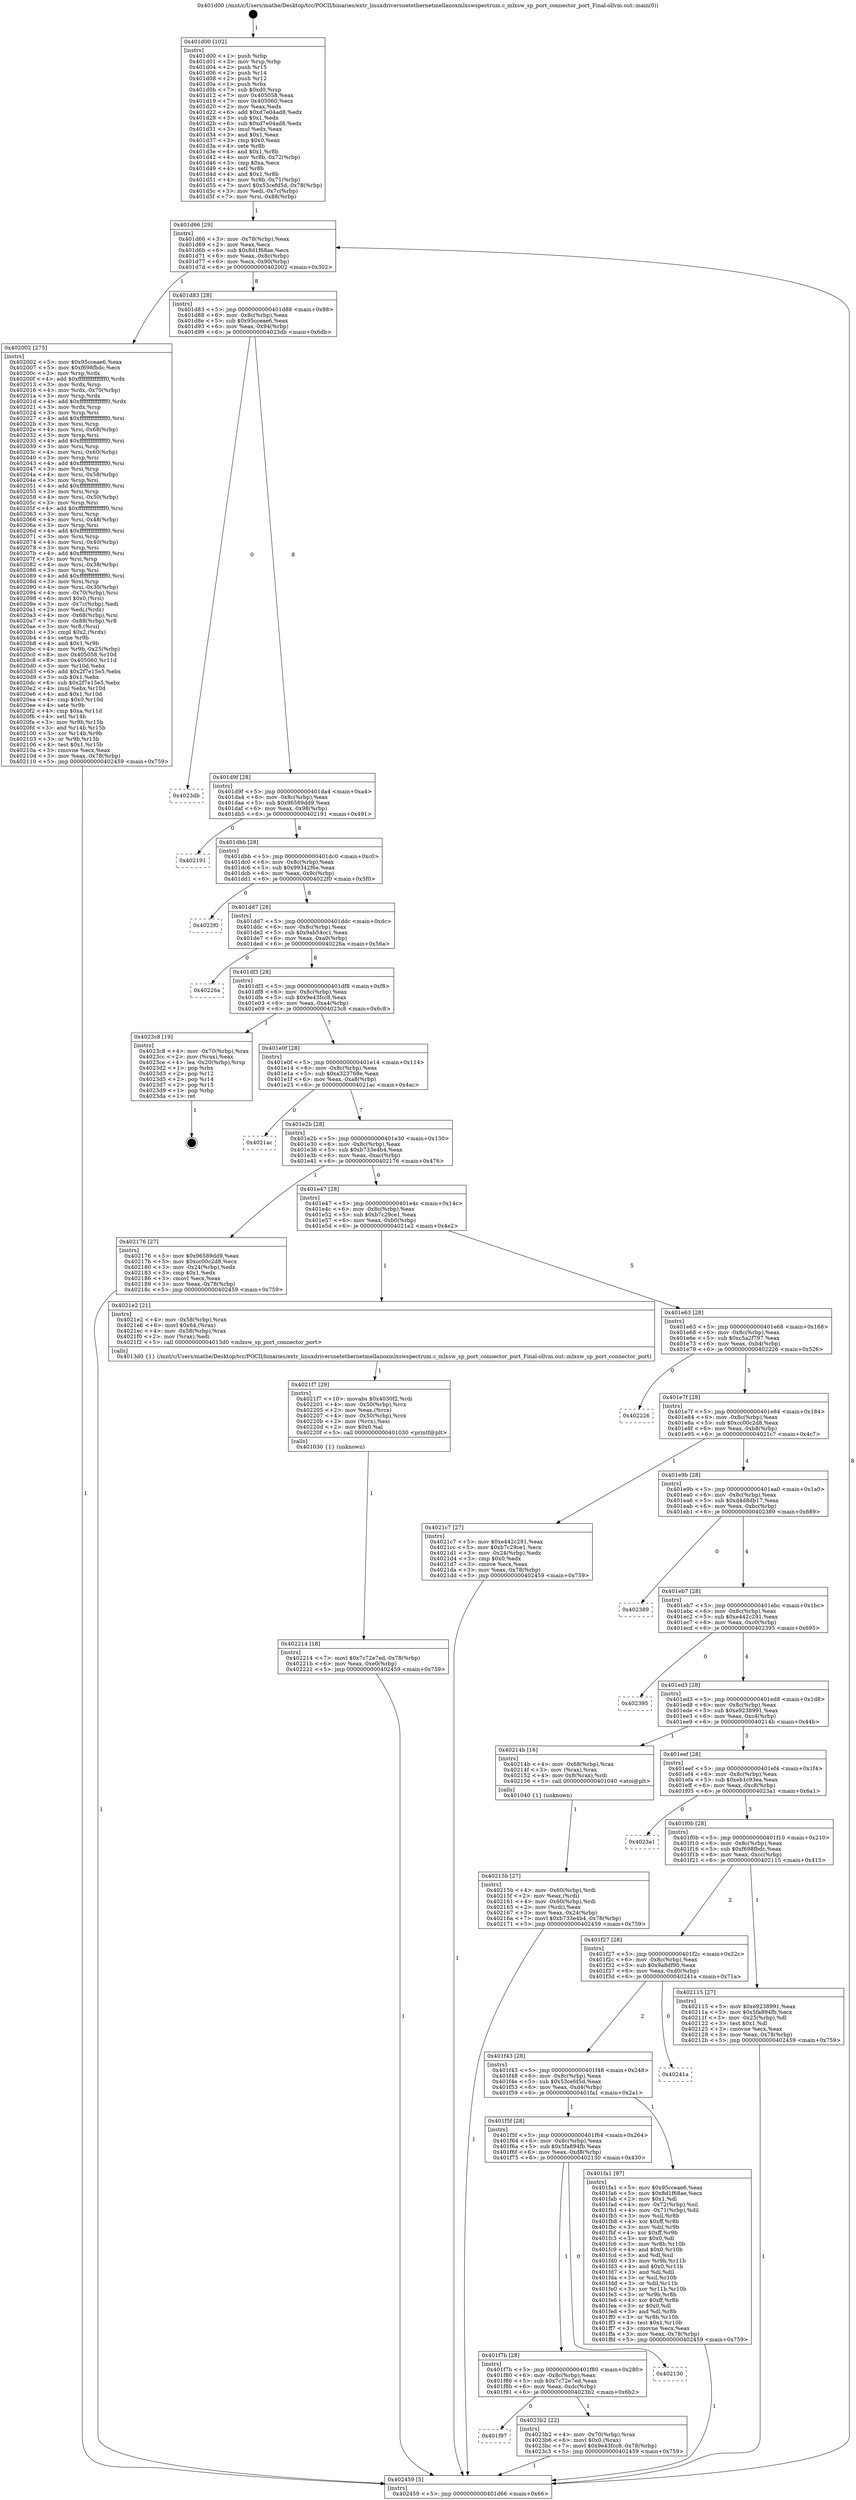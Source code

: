 digraph "0x401d00" {
  label = "0x401d00 (/mnt/c/Users/mathe/Desktop/tcc/POCII/binaries/extr_linuxdriversnetethernetmellanoxmlxswspectrum.c_mlxsw_sp_port_connector_port_Final-ollvm.out::main(0))"
  labelloc = "t"
  node[shape=record]

  Entry [label="",width=0.3,height=0.3,shape=circle,fillcolor=black,style=filled]
  "0x401d66" [label="{
     0x401d66 [29]\l
     | [instrs]\l
     &nbsp;&nbsp;0x401d66 \<+3\>: mov -0x78(%rbp),%eax\l
     &nbsp;&nbsp;0x401d69 \<+2\>: mov %eax,%ecx\l
     &nbsp;&nbsp;0x401d6b \<+6\>: sub $0x8d1f68ae,%ecx\l
     &nbsp;&nbsp;0x401d71 \<+6\>: mov %eax,-0x8c(%rbp)\l
     &nbsp;&nbsp;0x401d77 \<+6\>: mov %ecx,-0x90(%rbp)\l
     &nbsp;&nbsp;0x401d7d \<+6\>: je 0000000000402002 \<main+0x302\>\l
  }"]
  "0x402002" [label="{
     0x402002 [275]\l
     | [instrs]\l
     &nbsp;&nbsp;0x402002 \<+5\>: mov $0x95cceae6,%eax\l
     &nbsp;&nbsp;0x402007 \<+5\>: mov $0xf698fbdc,%ecx\l
     &nbsp;&nbsp;0x40200c \<+3\>: mov %rsp,%rdx\l
     &nbsp;&nbsp;0x40200f \<+4\>: add $0xfffffffffffffff0,%rdx\l
     &nbsp;&nbsp;0x402013 \<+3\>: mov %rdx,%rsp\l
     &nbsp;&nbsp;0x402016 \<+4\>: mov %rdx,-0x70(%rbp)\l
     &nbsp;&nbsp;0x40201a \<+3\>: mov %rsp,%rdx\l
     &nbsp;&nbsp;0x40201d \<+4\>: add $0xfffffffffffffff0,%rdx\l
     &nbsp;&nbsp;0x402021 \<+3\>: mov %rdx,%rsp\l
     &nbsp;&nbsp;0x402024 \<+3\>: mov %rsp,%rsi\l
     &nbsp;&nbsp;0x402027 \<+4\>: add $0xfffffffffffffff0,%rsi\l
     &nbsp;&nbsp;0x40202b \<+3\>: mov %rsi,%rsp\l
     &nbsp;&nbsp;0x40202e \<+4\>: mov %rsi,-0x68(%rbp)\l
     &nbsp;&nbsp;0x402032 \<+3\>: mov %rsp,%rsi\l
     &nbsp;&nbsp;0x402035 \<+4\>: add $0xfffffffffffffff0,%rsi\l
     &nbsp;&nbsp;0x402039 \<+3\>: mov %rsi,%rsp\l
     &nbsp;&nbsp;0x40203c \<+4\>: mov %rsi,-0x60(%rbp)\l
     &nbsp;&nbsp;0x402040 \<+3\>: mov %rsp,%rsi\l
     &nbsp;&nbsp;0x402043 \<+4\>: add $0xfffffffffffffff0,%rsi\l
     &nbsp;&nbsp;0x402047 \<+3\>: mov %rsi,%rsp\l
     &nbsp;&nbsp;0x40204a \<+4\>: mov %rsi,-0x58(%rbp)\l
     &nbsp;&nbsp;0x40204e \<+3\>: mov %rsp,%rsi\l
     &nbsp;&nbsp;0x402051 \<+4\>: add $0xfffffffffffffff0,%rsi\l
     &nbsp;&nbsp;0x402055 \<+3\>: mov %rsi,%rsp\l
     &nbsp;&nbsp;0x402058 \<+4\>: mov %rsi,-0x50(%rbp)\l
     &nbsp;&nbsp;0x40205c \<+3\>: mov %rsp,%rsi\l
     &nbsp;&nbsp;0x40205f \<+4\>: add $0xfffffffffffffff0,%rsi\l
     &nbsp;&nbsp;0x402063 \<+3\>: mov %rsi,%rsp\l
     &nbsp;&nbsp;0x402066 \<+4\>: mov %rsi,-0x48(%rbp)\l
     &nbsp;&nbsp;0x40206a \<+3\>: mov %rsp,%rsi\l
     &nbsp;&nbsp;0x40206d \<+4\>: add $0xfffffffffffffff0,%rsi\l
     &nbsp;&nbsp;0x402071 \<+3\>: mov %rsi,%rsp\l
     &nbsp;&nbsp;0x402074 \<+4\>: mov %rsi,-0x40(%rbp)\l
     &nbsp;&nbsp;0x402078 \<+3\>: mov %rsp,%rsi\l
     &nbsp;&nbsp;0x40207b \<+4\>: add $0xfffffffffffffff0,%rsi\l
     &nbsp;&nbsp;0x40207f \<+3\>: mov %rsi,%rsp\l
     &nbsp;&nbsp;0x402082 \<+4\>: mov %rsi,-0x38(%rbp)\l
     &nbsp;&nbsp;0x402086 \<+3\>: mov %rsp,%rsi\l
     &nbsp;&nbsp;0x402089 \<+4\>: add $0xfffffffffffffff0,%rsi\l
     &nbsp;&nbsp;0x40208d \<+3\>: mov %rsi,%rsp\l
     &nbsp;&nbsp;0x402090 \<+4\>: mov %rsi,-0x30(%rbp)\l
     &nbsp;&nbsp;0x402094 \<+4\>: mov -0x70(%rbp),%rsi\l
     &nbsp;&nbsp;0x402098 \<+6\>: movl $0x0,(%rsi)\l
     &nbsp;&nbsp;0x40209e \<+3\>: mov -0x7c(%rbp),%edi\l
     &nbsp;&nbsp;0x4020a1 \<+2\>: mov %edi,(%rdx)\l
     &nbsp;&nbsp;0x4020a3 \<+4\>: mov -0x68(%rbp),%rsi\l
     &nbsp;&nbsp;0x4020a7 \<+7\>: mov -0x88(%rbp),%r8\l
     &nbsp;&nbsp;0x4020ae \<+3\>: mov %r8,(%rsi)\l
     &nbsp;&nbsp;0x4020b1 \<+3\>: cmpl $0x2,(%rdx)\l
     &nbsp;&nbsp;0x4020b4 \<+4\>: setne %r9b\l
     &nbsp;&nbsp;0x4020b8 \<+4\>: and $0x1,%r9b\l
     &nbsp;&nbsp;0x4020bc \<+4\>: mov %r9b,-0x25(%rbp)\l
     &nbsp;&nbsp;0x4020c0 \<+8\>: mov 0x405058,%r10d\l
     &nbsp;&nbsp;0x4020c8 \<+8\>: mov 0x405060,%r11d\l
     &nbsp;&nbsp;0x4020d0 \<+3\>: mov %r10d,%ebx\l
     &nbsp;&nbsp;0x4020d3 \<+6\>: add $0x2f7e15e5,%ebx\l
     &nbsp;&nbsp;0x4020d9 \<+3\>: sub $0x1,%ebx\l
     &nbsp;&nbsp;0x4020dc \<+6\>: sub $0x2f7e15e5,%ebx\l
     &nbsp;&nbsp;0x4020e2 \<+4\>: imul %ebx,%r10d\l
     &nbsp;&nbsp;0x4020e6 \<+4\>: and $0x1,%r10d\l
     &nbsp;&nbsp;0x4020ea \<+4\>: cmp $0x0,%r10d\l
     &nbsp;&nbsp;0x4020ee \<+4\>: sete %r9b\l
     &nbsp;&nbsp;0x4020f2 \<+4\>: cmp $0xa,%r11d\l
     &nbsp;&nbsp;0x4020f6 \<+4\>: setl %r14b\l
     &nbsp;&nbsp;0x4020fa \<+3\>: mov %r9b,%r15b\l
     &nbsp;&nbsp;0x4020fd \<+3\>: and %r14b,%r15b\l
     &nbsp;&nbsp;0x402100 \<+3\>: xor %r14b,%r9b\l
     &nbsp;&nbsp;0x402103 \<+3\>: or %r9b,%r15b\l
     &nbsp;&nbsp;0x402106 \<+4\>: test $0x1,%r15b\l
     &nbsp;&nbsp;0x40210a \<+3\>: cmovne %ecx,%eax\l
     &nbsp;&nbsp;0x40210d \<+3\>: mov %eax,-0x78(%rbp)\l
     &nbsp;&nbsp;0x402110 \<+5\>: jmp 0000000000402459 \<main+0x759\>\l
  }"]
  "0x401d83" [label="{
     0x401d83 [28]\l
     | [instrs]\l
     &nbsp;&nbsp;0x401d83 \<+5\>: jmp 0000000000401d88 \<main+0x88\>\l
     &nbsp;&nbsp;0x401d88 \<+6\>: mov -0x8c(%rbp),%eax\l
     &nbsp;&nbsp;0x401d8e \<+5\>: sub $0x95cceae6,%eax\l
     &nbsp;&nbsp;0x401d93 \<+6\>: mov %eax,-0x94(%rbp)\l
     &nbsp;&nbsp;0x401d99 \<+6\>: je 00000000004023db \<main+0x6db\>\l
  }"]
  Exit [label="",width=0.3,height=0.3,shape=circle,fillcolor=black,style=filled,peripheries=2]
  "0x4023db" [label="{
     0x4023db\l
  }", style=dashed]
  "0x401d9f" [label="{
     0x401d9f [28]\l
     | [instrs]\l
     &nbsp;&nbsp;0x401d9f \<+5\>: jmp 0000000000401da4 \<main+0xa4\>\l
     &nbsp;&nbsp;0x401da4 \<+6\>: mov -0x8c(%rbp),%eax\l
     &nbsp;&nbsp;0x401daa \<+5\>: sub $0x96589dd9,%eax\l
     &nbsp;&nbsp;0x401daf \<+6\>: mov %eax,-0x98(%rbp)\l
     &nbsp;&nbsp;0x401db5 \<+6\>: je 0000000000402191 \<main+0x491\>\l
  }"]
  "0x401f97" [label="{
     0x401f97\l
  }", style=dashed]
  "0x402191" [label="{
     0x402191\l
  }", style=dashed]
  "0x401dbb" [label="{
     0x401dbb [28]\l
     | [instrs]\l
     &nbsp;&nbsp;0x401dbb \<+5\>: jmp 0000000000401dc0 \<main+0xc0\>\l
     &nbsp;&nbsp;0x401dc0 \<+6\>: mov -0x8c(%rbp),%eax\l
     &nbsp;&nbsp;0x401dc6 \<+5\>: sub $0x99342f6e,%eax\l
     &nbsp;&nbsp;0x401dcb \<+6\>: mov %eax,-0x9c(%rbp)\l
     &nbsp;&nbsp;0x401dd1 \<+6\>: je 00000000004022f0 \<main+0x5f0\>\l
  }"]
  "0x4023b2" [label="{
     0x4023b2 [22]\l
     | [instrs]\l
     &nbsp;&nbsp;0x4023b2 \<+4\>: mov -0x70(%rbp),%rax\l
     &nbsp;&nbsp;0x4023b6 \<+6\>: movl $0x0,(%rax)\l
     &nbsp;&nbsp;0x4023bc \<+7\>: movl $0x9e43fcc8,-0x78(%rbp)\l
     &nbsp;&nbsp;0x4023c3 \<+5\>: jmp 0000000000402459 \<main+0x759\>\l
  }"]
  "0x4022f0" [label="{
     0x4022f0\l
  }", style=dashed]
  "0x401dd7" [label="{
     0x401dd7 [28]\l
     | [instrs]\l
     &nbsp;&nbsp;0x401dd7 \<+5\>: jmp 0000000000401ddc \<main+0xdc\>\l
     &nbsp;&nbsp;0x401ddc \<+6\>: mov -0x8c(%rbp),%eax\l
     &nbsp;&nbsp;0x401de2 \<+5\>: sub $0x9ab54cc1,%eax\l
     &nbsp;&nbsp;0x401de7 \<+6\>: mov %eax,-0xa0(%rbp)\l
     &nbsp;&nbsp;0x401ded \<+6\>: je 000000000040226a \<main+0x56a\>\l
  }"]
  "0x401f7b" [label="{
     0x401f7b [28]\l
     | [instrs]\l
     &nbsp;&nbsp;0x401f7b \<+5\>: jmp 0000000000401f80 \<main+0x280\>\l
     &nbsp;&nbsp;0x401f80 \<+6\>: mov -0x8c(%rbp),%eax\l
     &nbsp;&nbsp;0x401f86 \<+5\>: sub $0x7c72e7ed,%eax\l
     &nbsp;&nbsp;0x401f8b \<+6\>: mov %eax,-0xdc(%rbp)\l
     &nbsp;&nbsp;0x401f91 \<+6\>: je 00000000004023b2 \<main+0x6b2\>\l
  }"]
  "0x40226a" [label="{
     0x40226a\l
  }", style=dashed]
  "0x401df3" [label="{
     0x401df3 [28]\l
     | [instrs]\l
     &nbsp;&nbsp;0x401df3 \<+5\>: jmp 0000000000401df8 \<main+0xf8\>\l
     &nbsp;&nbsp;0x401df8 \<+6\>: mov -0x8c(%rbp),%eax\l
     &nbsp;&nbsp;0x401dfe \<+5\>: sub $0x9e43fcc8,%eax\l
     &nbsp;&nbsp;0x401e03 \<+6\>: mov %eax,-0xa4(%rbp)\l
     &nbsp;&nbsp;0x401e09 \<+6\>: je 00000000004023c8 \<main+0x6c8\>\l
  }"]
  "0x402130" [label="{
     0x402130\l
  }", style=dashed]
  "0x4023c8" [label="{
     0x4023c8 [19]\l
     | [instrs]\l
     &nbsp;&nbsp;0x4023c8 \<+4\>: mov -0x70(%rbp),%rax\l
     &nbsp;&nbsp;0x4023cc \<+2\>: mov (%rax),%eax\l
     &nbsp;&nbsp;0x4023ce \<+4\>: lea -0x20(%rbp),%rsp\l
     &nbsp;&nbsp;0x4023d2 \<+1\>: pop %rbx\l
     &nbsp;&nbsp;0x4023d3 \<+2\>: pop %r12\l
     &nbsp;&nbsp;0x4023d5 \<+2\>: pop %r14\l
     &nbsp;&nbsp;0x4023d7 \<+2\>: pop %r15\l
     &nbsp;&nbsp;0x4023d9 \<+1\>: pop %rbp\l
     &nbsp;&nbsp;0x4023da \<+1\>: ret\l
  }"]
  "0x401e0f" [label="{
     0x401e0f [28]\l
     | [instrs]\l
     &nbsp;&nbsp;0x401e0f \<+5\>: jmp 0000000000401e14 \<main+0x114\>\l
     &nbsp;&nbsp;0x401e14 \<+6\>: mov -0x8c(%rbp),%eax\l
     &nbsp;&nbsp;0x401e1a \<+5\>: sub $0xa323768e,%eax\l
     &nbsp;&nbsp;0x401e1f \<+6\>: mov %eax,-0xa8(%rbp)\l
     &nbsp;&nbsp;0x401e25 \<+6\>: je 00000000004021ac \<main+0x4ac\>\l
  }"]
  "0x402214" [label="{
     0x402214 [18]\l
     | [instrs]\l
     &nbsp;&nbsp;0x402214 \<+7\>: movl $0x7c72e7ed,-0x78(%rbp)\l
     &nbsp;&nbsp;0x40221b \<+6\>: mov %eax,-0xe0(%rbp)\l
     &nbsp;&nbsp;0x402221 \<+5\>: jmp 0000000000402459 \<main+0x759\>\l
  }"]
  "0x4021ac" [label="{
     0x4021ac\l
  }", style=dashed]
  "0x401e2b" [label="{
     0x401e2b [28]\l
     | [instrs]\l
     &nbsp;&nbsp;0x401e2b \<+5\>: jmp 0000000000401e30 \<main+0x130\>\l
     &nbsp;&nbsp;0x401e30 \<+6\>: mov -0x8c(%rbp),%eax\l
     &nbsp;&nbsp;0x401e36 \<+5\>: sub $0xb733e4b4,%eax\l
     &nbsp;&nbsp;0x401e3b \<+6\>: mov %eax,-0xac(%rbp)\l
     &nbsp;&nbsp;0x401e41 \<+6\>: je 0000000000402176 \<main+0x476\>\l
  }"]
  "0x4021f7" [label="{
     0x4021f7 [29]\l
     | [instrs]\l
     &nbsp;&nbsp;0x4021f7 \<+10\>: movabs $0x4030f2,%rdi\l
     &nbsp;&nbsp;0x402201 \<+4\>: mov -0x50(%rbp),%rcx\l
     &nbsp;&nbsp;0x402205 \<+2\>: mov %eax,(%rcx)\l
     &nbsp;&nbsp;0x402207 \<+4\>: mov -0x50(%rbp),%rcx\l
     &nbsp;&nbsp;0x40220b \<+2\>: mov (%rcx),%esi\l
     &nbsp;&nbsp;0x40220d \<+2\>: mov $0x0,%al\l
     &nbsp;&nbsp;0x40220f \<+5\>: call 0000000000401030 \<printf@plt\>\l
     | [calls]\l
     &nbsp;&nbsp;0x401030 \{1\} (unknown)\l
  }"]
  "0x402176" [label="{
     0x402176 [27]\l
     | [instrs]\l
     &nbsp;&nbsp;0x402176 \<+5\>: mov $0x96589dd9,%eax\l
     &nbsp;&nbsp;0x40217b \<+5\>: mov $0xcc00c2d8,%ecx\l
     &nbsp;&nbsp;0x402180 \<+3\>: mov -0x24(%rbp),%edx\l
     &nbsp;&nbsp;0x402183 \<+3\>: cmp $0x1,%edx\l
     &nbsp;&nbsp;0x402186 \<+3\>: cmovl %ecx,%eax\l
     &nbsp;&nbsp;0x402189 \<+3\>: mov %eax,-0x78(%rbp)\l
     &nbsp;&nbsp;0x40218c \<+5\>: jmp 0000000000402459 \<main+0x759\>\l
  }"]
  "0x401e47" [label="{
     0x401e47 [28]\l
     | [instrs]\l
     &nbsp;&nbsp;0x401e47 \<+5\>: jmp 0000000000401e4c \<main+0x14c\>\l
     &nbsp;&nbsp;0x401e4c \<+6\>: mov -0x8c(%rbp),%eax\l
     &nbsp;&nbsp;0x401e52 \<+5\>: sub $0xb7c29ce1,%eax\l
     &nbsp;&nbsp;0x401e57 \<+6\>: mov %eax,-0xb0(%rbp)\l
     &nbsp;&nbsp;0x401e5d \<+6\>: je 00000000004021e2 \<main+0x4e2\>\l
  }"]
  "0x40215b" [label="{
     0x40215b [27]\l
     | [instrs]\l
     &nbsp;&nbsp;0x40215b \<+4\>: mov -0x60(%rbp),%rdi\l
     &nbsp;&nbsp;0x40215f \<+2\>: mov %eax,(%rdi)\l
     &nbsp;&nbsp;0x402161 \<+4\>: mov -0x60(%rbp),%rdi\l
     &nbsp;&nbsp;0x402165 \<+2\>: mov (%rdi),%eax\l
     &nbsp;&nbsp;0x402167 \<+3\>: mov %eax,-0x24(%rbp)\l
     &nbsp;&nbsp;0x40216a \<+7\>: movl $0xb733e4b4,-0x78(%rbp)\l
     &nbsp;&nbsp;0x402171 \<+5\>: jmp 0000000000402459 \<main+0x759\>\l
  }"]
  "0x4021e2" [label="{
     0x4021e2 [21]\l
     | [instrs]\l
     &nbsp;&nbsp;0x4021e2 \<+4\>: mov -0x58(%rbp),%rax\l
     &nbsp;&nbsp;0x4021e6 \<+6\>: movl $0x64,(%rax)\l
     &nbsp;&nbsp;0x4021ec \<+4\>: mov -0x58(%rbp),%rax\l
     &nbsp;&nbsp;0x4021f0 \<+2\>: mov (%rax),%edi\l
     &nbsp;&nbsp;0x4021f2 \<+5\>: call 00000000004013d0 \<mlxsw_sp_port_connector_port\>\l
     | [calls]\l
     &nbsp;&nbsp;0x4013d0 \{1\} (/mnt/c/Users/mathe/Desktop/tcc/POCII/binaries/extr_linuxdriversnetethernetmellanoxmlxswspectrum.c_mlxsw_sp_port_connector_port_Final-ollvm.out::mlxsw_sp_port_connector_port)\l
  }"]
  "0x401e63" [label="{
     0x401e63 [28]\l
     | [instrs]\l
     &nbsp;&nbsp;0x401e63 \<+5\>: jmp 0000000000401e68 \<main+0x168\>\l
     &nbsp;&nbsp;0x401e68 \<+6\>: mov -0x8c(%rbp),%eax\l
     &nbsp;&nbsp;0x401e6e \<+5\>: sub $0xc5a2f797,%eax\l
     &nbsp;&nbsp;0x401e73 \<+6\>: mov %eax,-0xb4(%rbp)\l
     &nbsp;&nbsp;0x401e79 \<+6\>: je 0000000000402226 \<main+0x526\>\l
  }"]
  "0x401d00" [label="{
     0x401d00 [102]\l
     | [instrs]\l
     &nbsp;&nbsp;0x401d00 \<+1\>: push %rbp\l
     &nbsp;&nbsp;0x401d01 \<+3\>: mov %rsp,%rbp\l
     &nbsp;&nbsp;0x401d04 \<+2\>: push %r15\l
     &nbsp;&nbsp;0x401d06 \<+2\>: push %r14\l
     &nbsp;&nbsp;0x401d08 \<+2\>: push %r12\l
     &nbsp;&nbsp;0x401d0a \<+1\>: push %rbx\l
     &nbsp;&nbsp;0x401d0b \<+7\>: sub $0xd0,%rsp\l
     &nbsp;&nbsp;0x401d12 \<+7\>: mov 0x405058,%eax\l
     &nbsp;&nbsp;0x401d19 \<+7\>: mov 0x405060,%ecx\l
     &nbsp;&nbsp;0x401d20 \<+2\>: mov %eax,%edx\l
     &nbsp;&nbsp;0x401d22 \<+6\>: add $0xd7e04ad8,%edx\l
     &nbsp;&nbsp;0x401d28 \<+3\>: sub $0x1,%edx\l
     &nbsp;&nbsp;0x401d2b \<+6\>: sub $0xd7e04ad8,%edx\l
     &nbsp;&nbsp;0x401d31 \<+3\>: imul %edx,%eax\l
     &nbsp;&nbsp;0x401d34 \<+3\>: and $0x1,%eax\l
     &nbsp;&nbsp;0x401d37 \<+3\>: cmp $0x0,%eax\l
     &nbsp;&nbsp;0x401d3a \<+4\>: sete %r8b\l
     &nbsp;&nbsp;0x401d3e \<+4\>: and $0x1,%r8b\l
     &nbsp;&nbsp;0x401d42 \<+4\>: mov %r8b,-0x72(%rbp)\l
     &nbsp;&nbsp;0x401d46 \<+3\>: cmp $0xa,%ecx\l
     &nbsp;&nbsp;0x401d49 \<+4\>: setl %r8b\l
     &nbsp;&nbsp;0x401d4d \<+4\>: and $0x1,%r8b\l
     &nbsp;&nbsp;0x401d51 \<+4\>: mov %r8b,-0x71(%rbp)\l
     &nbsp;&nbsp;0x401d55 \<+7\>: movl $0x53cefd5d,-0x78(%rbp)\l
     &nbsp;&nbsp;0x401d5c \<+3\>: mov %edi,-0x7c(%rbp)\l
     &nbsp;&nbsp;0x401d5f \<+7\>: mov %rsi,-0x88(%rbp)\l
  }"]
  "0x402226" [label="{
     0x402226\l
  }", style=dashed]
  "0x401e7f" [label="{
     0x401e7f [28]\l
     | [instrs]\l
     &nbsp;&nbsp;0x401e7f \<+5\>: jmp 0000000000401e84 \<main+0x184\>\l
     &nbsp;&nbsp;0x401e84 \<+6\>: mov -0x8c(%rbp),%eax\l
     &nbsp;&nbsp;0x401e8a \<+5\>: sub $0xcc00c2d8,%eax\l
     &nbsp;&nbsp;0x401e8f \<+6\>: mov %eax,-0xb8(%rbp)\l
     &nbsp;&nbsp;0x401e95 \<+6\>: je 00000000004021c7 \<main+0x4c7\>\l
  }"]
  "0x402459" [label="{
     0x402459 [5]\l
     | [instrs]\l
     &nbsp;&nbsp;0x402459 \<+5\>: jmp 0000000000401d66 \<main+0x66\>\l
  }"]
  "0x4021c7" [label="{
     0x4021c7 [27]\l
     | [instrs]\l
     &nbsp;&nbsp;0x4021c7 \<+5\>: mov $0xe442c291,%eax\l
     &nbsp;&nbsp;0x4021cc \<+5\>: mov $0xb7c29ce1,%ecx\l
     &nbsp;&nbsp;0x4021d1 \<+3\>: mov -0x24(%rbp),%edx\l
     &nbsp;&nbsp;0x4021d4 \<+3\>: cmp $0x0,%edx\l
     &nbsp;&nbsp;0x4021d7 \<+3\>: cmove %ecx,%eax\l
     &nbsp;&nbsp;0x4021da \<+3\>: mov %eax,-0x78(%rbp)\l
     &nbsp;&nbsp;0x4021dd \<+5\>: jmp 0000000000402459 \<main+0x759\>\l
  }"]
  "0x401e9b" [label="{
     0x401e9b [28]\l
     | [instrs]\l
     &nbsp;&nbsp;0x401e9b \<+5\>: jmp 0000000000401ea0 \<main+0x1a0\>\l
     &nbsp;&nbsp;0x401ea0 \<+6\>: mov -0x8c(%rbp),%eax\l
     &nbsp;&nbsp;0x401ea6 \<+5\>: sub $0xd4d8db17,%eax\l
     &nbsp;&nbsp;0x401eab \<+6\>: mov %eax,-0xbc(%rbp)\l
     &nbsp;&nbsp;0x401eb1 \<+6\>: je 0000000000402389 \<main+0x689\>\l
  }"]
  "0x401f5f" [label="{
     0x401f5f [28]\l
     | [instrs]\l
     &nbsp;&nbsp;0x401f5f \<+5\>: jmp 0000000000401f64 \<main+0x264\>\l
     &nbsp;&nbsp;0x401f64 \<+6\>: mov -0x8c(%rbp),%eax\l
     &nbsp;&nbsp;0x401f6a \<+5\>: sub $0x5fa894fb,%eax\l
     &nbsp;&nbsp;0x401f6f \<+6\>: mov %eax,-0xd8(%rbp)\l
     &nbsp;&nbsp;0x401f75 \<+6\>: je 0000000000402130 \<main+0x430\>\l
  }"]
  "0x402389" [label="{
     0x402389\l
  }", style=dashed]
  "0x401eb7" [label="{
     0x401eb7 [28]\l
     | [instrs]\l
     &nbsp;&nbsp;0x401eb7 \<+5\>: jmp 0000000000401ebc \<main+0x1bc\>\l
     &nbsp;&nbsp;0x401ebc \<+6\>: mov -0x8c(%rbp),%eax\l
     &nbsp;&nbsp;0x401ec2 \<+5\>: sub $0xe442c291,%eax\l
     &nbsp;&nbsp;0x401ec7 \<+6\>: mov %eax,-0xc0(%rbp)\l
     &nbsp;&nbsp;0x401ecd \<+6\>: je 0000000000402395 \<main+0x695\>\l
  }"]
  "0x401fa1" [label="{
     0x401fa1 [97]\l
     | [instrs]\l
     &nbsp;&nbsp;0x401fa1 \<+5\>: mov $0x95cceae6,%eax\l
     &nbsp;&nbsp;0x401fa6 \<+5\>: mov $0x8d1f68ae,%ecx\l
     &nbsp;&nbsp;0x401fab \<+2\>: mov $0x1,%dl\l
     &nbsp;&nbsp;0x401fad \<+4\>: mov -0x72(%rbp),%sil\l
     &nbsp;&nbsp;0x401fb1 \<+4\>: mov -0x71(%rbp),%dil\l
     &nbsp;&nbsp;0x401fb5 \<+3\>: mov %sil,%r8b\l
     &nbsp;&nbsp;0x401fb8 \<+4\>: xor $0xff,%r8b\l
     &nbsp;&nbsp;0x401fbc \<+3\>: mov %dil,%r9b\l
     &nbsp;&nbsp;0x401fbf \<+4\>: xor $0xff,%r9b\l
     &nbsp;&nbsp;0x401fc3 \<+3\>: xor $0x0,%dl\l
     &nbsp;&nbsp;0x401fc6 \<+3\>: mov %r8b,%r10b\l
     &nbsp;&nbsp;0x401fc9 \<+4\>: and $0x0,%r10b\l
     &nbsp;&nbsp;0x401fcd \<+3\>: and %dl,%sil\l
     &nbsp;&nbsp;0x401fd0 \<+3\>: mov %r9b,%r11b\l
     &nbsp;&nbsp;0x401fd3 \<+4\>: and $0x0,%r11b\l
     &nbsp;&nbsp;0x401fd7 \<+3\>: and %dl,%dil\l
     &nbsp;&nbsp;0x401fda \<+3\>: or %sil,%r10b\l
     &nbsp;&nbsp;0x401fdd \<+3\>: or %dil,%r11b\l
     &nbsp;&nbsp;0x401fe0 \<+3\>: xor %r11b,%r10b\l
     &nbsp;&nbsp;0x401fe3 \<+3\>: or %r9b,%r8b\l
     &nbsp;&nbsp;0x401fe6 \<+4\>: xor $0xff,%r8b\l
     &nbsp;&nbsp;0x401fea \<+3\>: or $0x0,%dl\l
     &nbsp;&nbsp;0x401fed \<+3\>: and %dl,%r8b\l
     &nbsp;&nbsp;0x401ff0 \<+3\>: or %r8b,%r10b\l
     &nbsp;&nbsp;0x401ff3 \<+4\>: test $0x1,%r10b\l
     &nbsp;&nbsp;0x401ff7 \<+3\>: cmovne %ecx,%eax\l
     &nbsp;&nbsp;0x401ffa \<+3\>: mov %eax,-0x78(%rbp)\l
     &nbsp;&nbsp;0x401ffd \<+5\>: jmp 0000000000402459 \<main+0x759\>\l
  }"]
  "0x402395" [label="{
     0x402395\l
  }", style=dashed]
  "0x401ed3" [label="{
     0x401ed3 [28]\l
     | [instrs]\l
     &nbsp;&nbsp;0x401ed3 \<+5\>: jmp 0000000000401ed8 \<main+0x1d8\>\l
     &nbsp;&nbsp;0x401ed8 \<+6\>: mov -0x8c(%rbp),%eax\l
     &nbsp;&nbsp;0x401ede \<+5\>: sub $0xe9238991,%eax\l
     &nbsp;&nbsp;0x401ee3 \<+6\>: mov %eax,-0xc4(%rbp)\l
     &nbsp;&nbsp;0x401ee9 \<+6\>: je 000000000040214b \<main+0x44b\>\l
  }"]
  "0x401f43" [label="{
     0x401f43 [28]\l
     | [instrs]\l
     &nbsp;&nbsp;0x401f43 \<+5\>: jmp 0000000000401f48 \<main+0x248\>\l
     &nbsp;&nbsp;0x401f48 \<+6\>: mov -0x8c(%rbp),%eax\l
     &nbsp;&nbsp;0x401f4e \<+5\>: sub $0x53cefd5d,%eax\l
     &nbsp;&nbsp;0x401f53 \<+6\>: mov %eax,-0xd4(%rbp)\l
     &nbsp;&nbsp;0x401f59 \<+6\>: je 0000000000401fa1 \<main+0x2a1\>\l
  }"]
  "0x40214b" [label="{
     0x40214b [16]\l
     | [instrs]\l
     &nbsp;&nbsp;0x40214b \<+4\>: mov -0x68(%rbp),%rax\l
     &nbsp;&nbsp;0x40214f \<+3\>: mov (%rax),%rax\l
     &nbsp;&nbsp;0x402152 \<+4\>: mov 0x8(%rax),%rdi\l
     &nbsp;&nbsp;0x402156 \<+5\>: call 0000000000401040 \<atoi@plt\>\l
     | [calls]\l
     &nbsp;&nbsp;0x401040 \{1\} (unknown)\l
  }"]
  "0x401eef" [label="{
     0x401eef [28]\l
     | [instrs]\l
     &nbsp;&nbsp;0x401eef \<+5\>: jmp 0000000000401ef4 \<main+0x1f4\>\l
     &nbsp;&nbsp;0x401ef4 \<+6\>: mov -0x8c(%rbp),%eax\l
     &nbsp;&nbsp;0x401efa \<+5\>: sub $0xeb1c93ea,%eax\l
     &nbsp;&nbsp;0x401eff \<+6\>: mov %eax,-0xc8(%rbp)\l
     &nbsp;&nbsp;0x401f05 \<+6\>: je 00000000004023a1 \<main+0x6a1\>\l
  }"]
  "0x40241a" [label="{
     0x40241a\l
  }", style=dashed]
  "0x4023a1" [label="{
     0x4023a1\l
  }", style=dashed]
  "0x401f0b" [label="{
     0x401f0b [28]\l
     | [instrs]\l
     &nbsp;&nbsp;0x401f0b \<+5\>: jmp 0000000000401f10 \<main+0x210\>\l
     &nbsp;&nbsp;0x401f10 \<+6\>: mov -0x8c(%rbp),%eax\l
     &nbsp;&nbsp;0x401f16 \<+5\>: sub $0xf698fbdc,%eax\l
     &nbsp;&nbsp;0x401f1b \<+6\>: mov %eax,-0xcc(%rbp)\l
     &nbsp;&nbsp;0x401f21 \<+6\>: je 0000000000402115 \<main+0x415\>\l
  }"]
  "0x401f27" [label="{
     0x401f27 [28]\l
     | [instrs]\l
     &nbsp;&nbsp;0x401f27 \<+5\>: jmp 0000000000401f2c \<main+0x22c\>\l
     &nbsp;&nbsp;0x401f2c \<+6\>: mov -0x8c(%rbp),%eax\l
     &nbsp;&nbsp;0x401f32 \<+5\>: sub $0x9a8df90,%eax\l
     &nbsp;&nbsp;0x401f37 \<+6\>: mov %eax,-0xd0(%rbp)\l
     &nbsp;&nbsp;0x401f3d \<+6\>: je 000000000040241a \<main+0x71a\>\l
  }"]
  "0x402115" [label="{
     0x402115 [27]\l
     | [instrs]\l
     &nbsp;&nbsp;0x402115 \<+5\>: mov $0xe9238991,%eax\l
     &nbsp;&nbsp;0x40211a \<+5\>: mov $0x5fa894fb,%ecx\l
     &nbsp;&nbsp;0x40211f \<+3\>: mov -0x25(%rbp),%dl\l
     &nbsp;&nbsp;0x402122 \<+3\>: test $0x1,%dl\l
     &nbsp;&nbsp;0x402125 \<+3\>: cmovne %ecx,%eax\l
     &nbsp;&nbsp;0x402128 \<+3\>: mov %eax,-0x78(%rbp)\l
     &nbsp;&nbsp;0x40212b \<+5\>: jmp 0000000000402459 \<main+0x759\>\l
  }"]
  Entry -> "0x401d00" [label=" 1"]
  "0x401d66" -> "0x402002" [label=" 1"]
  "0x401d66" -> "0x401d83" [label=" 8"]
  "0x4023c8" -> Exit [label=" 1"]
  "0x401d83" -> "0x4023db" [label=" 0"]
  "0x401d83" -> "0x401d9f" [label=" 8"]
  "0x4023b2" -> "0x402459" [label=" 1"]
  "0x401d9f" -> "0x402191" [label=" 0"]
  "0x401d9f" -> "0x401dbb" [label=" 8"]
  "0x401f7b" -> "0x401f97" [label=" 0"]
  "0x401dbb" -> "0x4022f0" [label=" 0"]
  "0x401dbb" -> "0x401dd7" [label=" 8"]
  "0x401f7b" -> "0x4023b2" [label=" 1"]
  "0x401dd7" -> "0x40226a" [label=" 0"]
  "0x401dd7" -> "0x401df3" [label=" 8"]
  "0x401f5f" -> "0x401f7b" [label=" 1"]
  "0x401df3" -> "0x4023c8" [label=" 1"]
  "0x401df3" -> "0x401e0f" [label=" 7"]
  "0x401f5f" -> "0x402130" [label=" 0"]
  "0x401e0f" -> "0x4021ac" [label=" 0"]
  "0x401e0f" -> "0x401e2b" [label=" 7"]
  "0x402214" -> "0x402459" [label=" 1"]
  "0x401e2b" -> "0x402176" [label=" 1"]
  "0x401e2b" -> "0x401e47" [label=" 6"]
  "0x4021f7" -> "0x402214" [label=" 1"]
  "0x401e47" -> "0x4021e2" [label=" 1"]
  "0x401e47" -> "0x401e63" [label=" 5"]
  "0x4021e2" -> "0x4021f7" [label=" 1"]
  "0x401e63" -> "0x402226" [label=" 0"]
  "0x401e63" -> "0x401e7f" [label=" 5"]
  "0x402176" -> "0x402459" [label=" 1"]
  "0x401e7f" -> "0x4021c7" [label=" 1"]
  "0x401e7f" -> "0x401e9b" [label=" 4"]
  "0x40215b" -> "0x402459" [label=" 1"]
  "0x401e9b" -> "0x402389" [label=" 0"]
  "0x401e9b" -> "0x401eb7" [label=" 4"]
  "0x40214b" -> "0x40215b" [label=" 1"]
  "0x401eb7" -> "0x402395" [label=" 0"]
  "0x401eb7" -> "0x401ed3" [label=" 4"]
  "0x402115" -> "0x402459" [label=" 1"]
  "0x401ed3" -> "0x40214b" [label=" 1"]
  "0x401ed3" -> "0x401eef" [label=" 3"]
  "0x4021c7" -> "0x402459" [label=" 1"]
  "0x401eef" -> "0x4023a1" [label=" 0"]
  "0x401eef" -> "0x401f0b" [label=" 3"]
  "0x402459" -> "0x401d66" [label=" 8"]
  "0x401f0b" -> "0x402115" [label=" 1"]
  "0x401f0b" -> "0x401f27" [label=" 2"]
  "0x401d00" -> "0x401d66" [label=" 1"]
  "0x401f27" -> "0x40241a" [label=" 0"]
  "0x401f27" -> "0x401f43" [label=" 2"]
  "0x402002" -> "0x402459" [label=" 1"]
  "0x401f43" -> "0x401fa1" [label=" 1"]
  "0x401f43" -> "0x401f5f" [label=" 1"]
  "0x401fa1" -> "0x402459" [label=" 1"]
}
